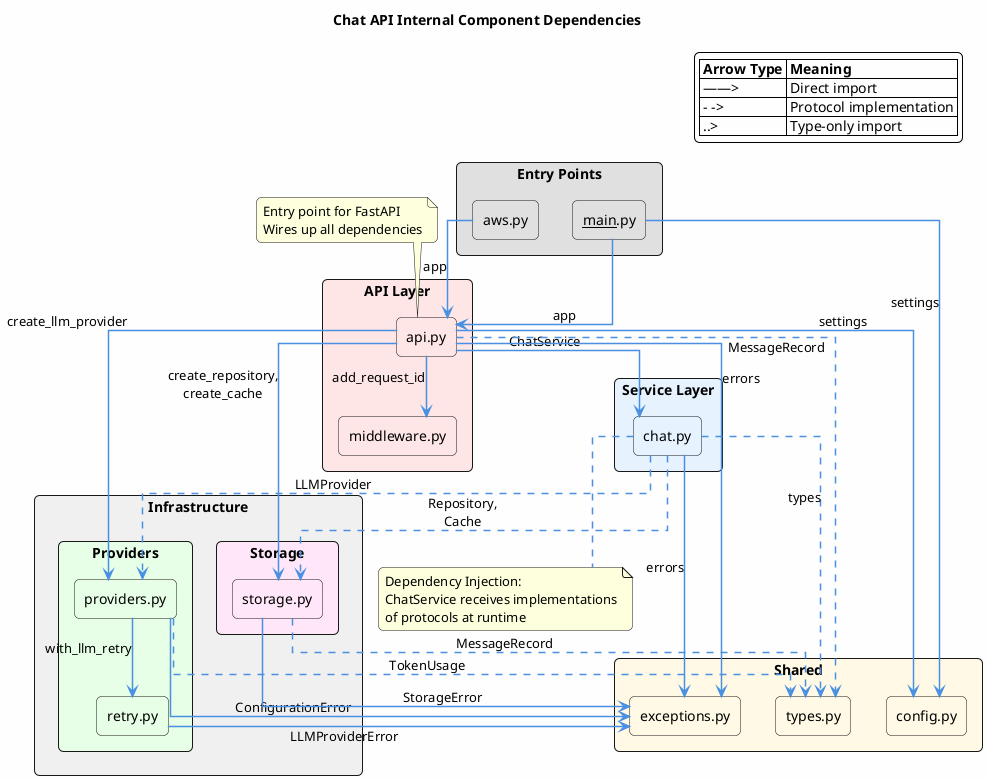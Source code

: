 @startuml component-dependencies-clean

title Chat API Internal Component Dependencies

skinparam packageStyle rectangle
skinparam componentStyle rectangle
skinparam backgroundColor #FEFEFE
skinparam ArrowThickness 1.5
skinparam ArrowColor #4A90E2
skinparam roundcorner 10
skinparam shadowing false
skinparam linetype ortho

' Legend
legend top right
|= Arrow Type |= Meaning |
| ——> | Direct import |
| - -> | Protocol implementation |
| ..> | Type-only import |
endlegend

' Layout - Top to Bottom with manual positioning
!define XPOS_ENTRY 50
!define XPOS_API 250
!define XPOS_SERVICE 500
!define XPOS_PROVIDER 750
!define XPOS_STORAGE 750
!define XPOS_SHARED 1000

package "Entry Points" #E0E0E0 {
    [__main__.py] #E0E0E0
    [aws.py] #E0E0E0
}

package "API Layer" #FFE6E6 {
    [api.py] #FFE6E6
    [middleware.py] #FFE6E6
}

package "Service Layer" #E6F3FF {
    [chat.py] #E6F3FF
}

package "Infrastructure" #F0F0F0 {
    package "Providers" #E6FFE6 {
        [providers.py] #E6FFE6
        [retry.py] #E6FFE6
    }

    package "Storage" #FFE6F9 {
        [storage.py] #FFE6F9
    }
}

package "Shared" #FFF9E6 {
    [config.py] #FFF9E6
    [exceptions.py] #FFF9E6
    [types.py] #FFF9E6
}

' Entry point dependencies
[__main__.py] --> [api.py] : app
[__main__.py] --> [config.py] : settings
[aws.py] --> [api.py] : app

' API Layer dependencies
[api.py] --> [chat.py] : ChatService
[api.py] --> [config.py] : settings
[api.py] --> [exceptions.py] : errors
[api.py] --> [middleware.py] : add_request_id
[api.py] --> [providers.py] : create_llm_provider
[api.py] --> [storage.py] : create_repository,\ncreate_cache
[api.py] ..> [types.py] : MessageRecord

' Service Layer dependencies
[chat.py] --> [exceptions.py] : errors
[chat.py] ..> [providers.py] : LLMProvider
[chat.py] ..> [storage.py] : Repository,\nCache
[chat.py] ..> [types.py] : types

' Provider dependencies
[providers.py] --> [exceptions.py] : ConfigurationError
[providers.py] --> [retry.py] : with_llm_retry
[providers.py] ..> [types.py] : TokenUsage
[retry.py] --> [exceptions.py] : LLMProviderError

' Storage dependencies
[storage.py] --> [exceptions.py] : StorageError
[storage.py] ..> [types.py] : MessageRecord

note bottom of chat.py
  Dependency Injection:
  ChatService receives implementations
  of protocols at runtime
end note

note top of api.py
  Entry point for FastAPI
  Wires up all dependencies
end note

@enduml

